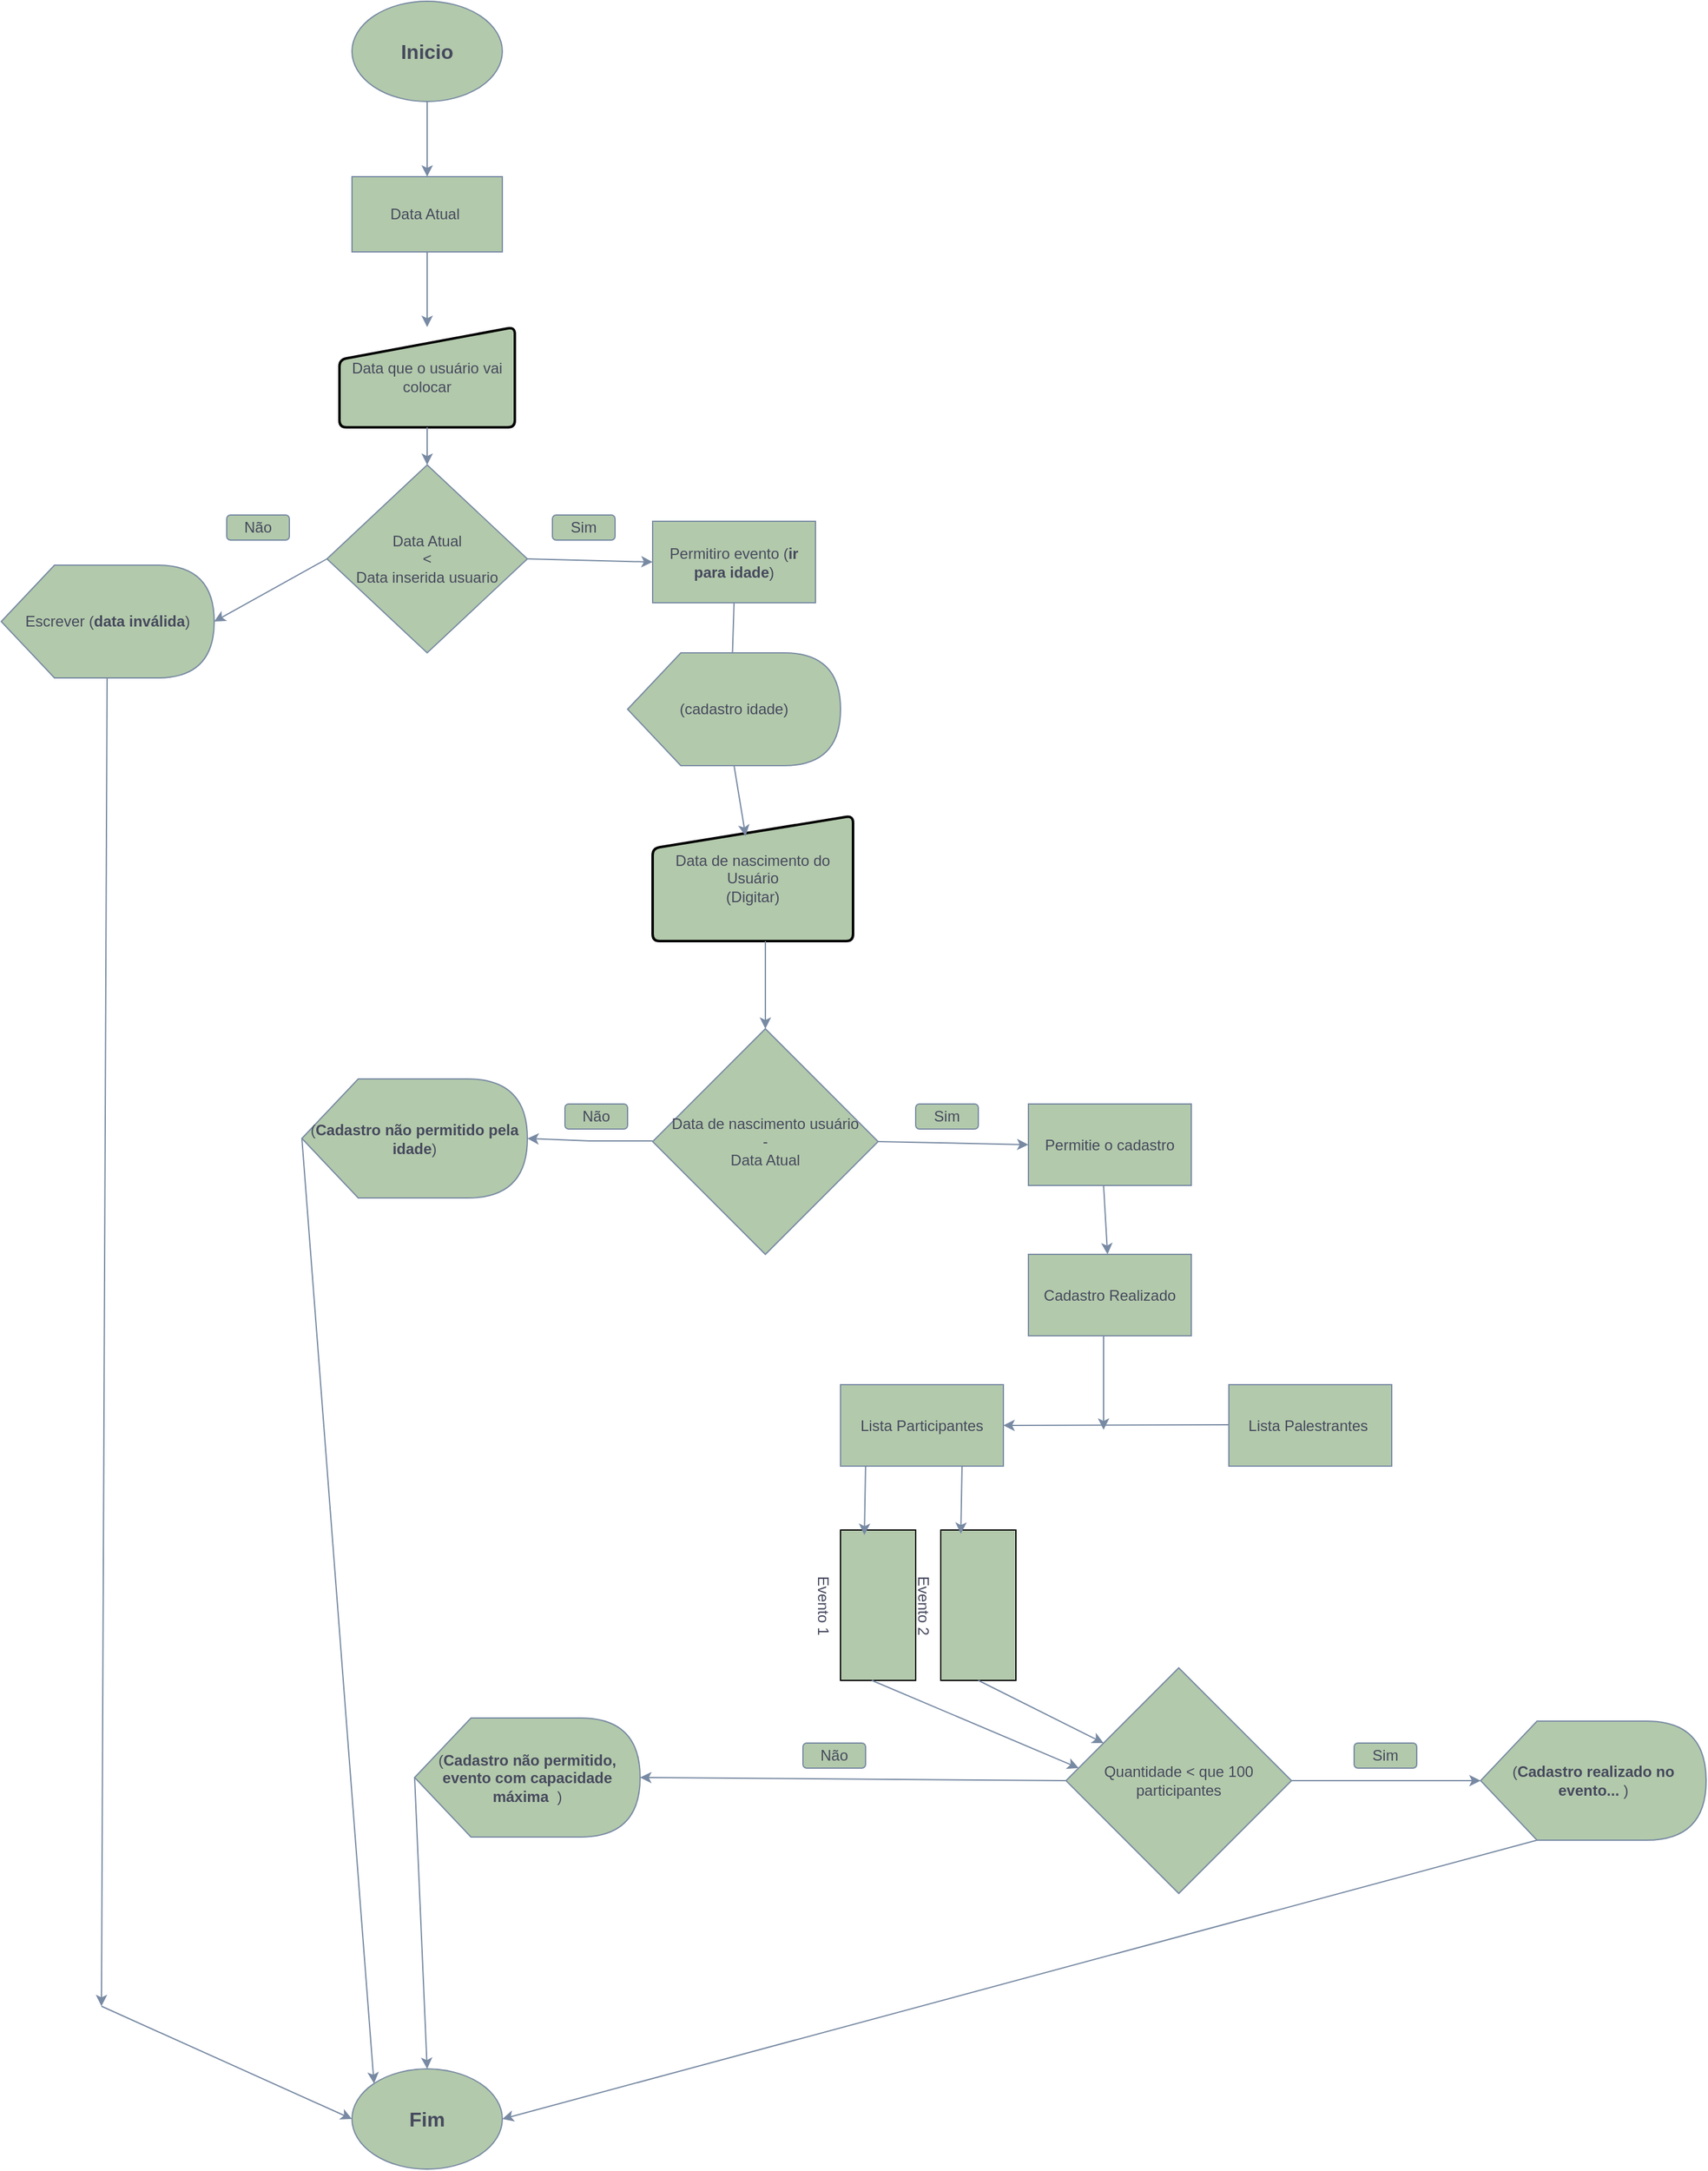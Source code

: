 <mxfile version="20.1.3" type="github">
  <diagram id="1iRgEVnKiaMN5yoM-uST" name="Página-1">
    <mxGraphModel dx="1185" dy="581" grid="1" gridSize="10" guides="1" tooltips="1" connect="1" arrows="1" fold="1" page="1" pageScale="1" pageWidth="827" pageHeight="1169" math="0" shadow="0">
      <root>
        <mxCell id="0" />
        <mxCell id="1" parent="0" />
        <mxCell id="JSjy1cxlgKcaDX9TTvAw-1" value="&lt;font style=&quot;vertical-align: inherit;&quot;&gt;&lt;font style=&quot;vertical-align: inherit;&quot;&gt;&lt;font style=&quot;vertical-align: inherit;&quot;&gt;&lt;font style=&quot;vertical-align: inherit;&quot;&gt;&lt;font size=&quot;3&quot;&gt;&lt;b&gt;Inicio&lt;/b&gt;&lt;/font&gt;&lt;br&gt;&lt;/font&gt;&lt;/font&gt;&lt;/font&gt;&lt;/font&gt;" style="ellipse;whiteSpace=wrap;html=1;fontColor=#46495D;strokeColor=#788AA3;fillColor=#B2C9AB;" vertex="1" parent="1">
          <mxGeometry x="340" width="120" height="80" as="geometry" />
        </mxCell>
        <mxCell id="JSjy1cxlgKcaDX9TTvAw-2" value="&lt;font style=&quot;vertical-align: inherit;&quot;&gt;&lt;font style=&quot;vertical-align: inherit;&quot;&gt;Data Atual&amp;nbsp;&lt;/font&gt;&lt;/font&gt;" style="rounded=0;whiteSpace=wrap;html=1;fontColor=#46495D;strokeColor=#788AA3;fillColor=#B2C9AB;" vertex="1" parent="1">
          <mxGeometry x="340" y="140" width="120" height="60" as="geometry" />
        </mxCell>
        <mxCell id="JSjy1cxlgKcaDX9TTvAw-3" value="" style="endArrow=classic;html=1;rounded=0;fontColor=#46495D;strokeColor=#788AA3;fillColor=#B2C9AB;entryX=0.5;entryY=0;entryDx=0;entryDy=0;" edge="1" parent="1" source="JSjy1cxlgKcaDX9TTvAw-1" target="JSjy1cxlgKcaDX9TTvAw-2">
          <mxGeometry width="50" height="50" relative="1" as="geometry">
            <mxPoint x="390" y="220" as="sourcePoint" />
            <mxPoint x="410" y="340" as="targetPoint" />
          </mxGeometry>
        </mxCell>
        <mxCell id="JSjy1cxlgKcaDX9TTvAw-4" value="Data que o usuário vai colocar" style="html=1;strokeWidth=2;shape=manualInput;whiteSpace=wrap;rounded=1;size=26;arcSize=11;fontColor=#46495D;fillColor=#B2C9AB;" vertex="1" parent="1">
          <mxGeometry x="330" y="260" width="140" height="80" as="geometry" />
        </mxCell>
        <mxCell id="JSjy1cxlgKcaDX9TTvAw-5" value="" style="endArrow=classic;html=1;rounded=0;fontColor=#46495D;strokeColor=#788AA3;fillColor=#B2C9AB;exitX=0.5;exitY=1;exitDx=0;exitDy=0;" edge="1" parent="1" source="JSjy1cxlgKcaDX9TTvAw-2" target="JSjy1cxlgKcaDX9TTvAw-4">
          <mxGeometry width="50" height="50" relative="1" as="geometry">
            <mxPoint x="360" y="380" as="sourcePoint" />
            <mxPoint x="410" y="330" as="targetPoint" />
          </mxGeometry>
        </mxCell>
        <mxCell id="JSjy1cxlgKcaDX9TTvAw-6" value="Data Atual&lt;br&gt;&amp;lt;&lt;br&gt;Data inserida usuario" style="rhombus;whiteSpace=wrap;html=1;fontColor=#46495D;strokeColor=#788AA3;fillColor=#B2C9AB;" vertex="1" parent="1">
          <mxGeometry x="320" y="370" width="160" height="150" as="geometry" />
        </mxCell>
        <mxCell id="JSjy1cxlgKcaDX9TTvAw-8" value="" style="endArrow=classic;html=1;rounded=0;fontColor=#46495D;strokeColor=#788AA3;fillColor=#B2C9AB;entryX=0.5;entryY=0;entryDx=0;entryDy=0;exitX=0.5;exitY=1;exitDx=0;exitDy=0;" edge="1" parent="1" source="JSjy1cxlgKcaDX9TTvAw-4" target="JSjy1cxlgKcaDX9TTvAw-6">
          <mxGeometry width="50" height="50" relative="1" as="geometry">
            <mxPoint x="360" y="360" as="sourcePoint" />
            <mxPoint x="410" y="310" as="targetPoint" />
          </mxGeometry>
        </mxCell>
        <mxCell id="JSjy1cxlgKcaDX9TTvAw-9" value="Permitiro evento (&lt;b&gt;ir para idade&lt;/b&gt;)" style="rounded=0;whiteSpace=wrap;html=1;fontColor=#46495D;strokeColor=#788AA3;fillColor=#B2C9AB;" vertex="1" parent="1">
          <mxGeometry x="580" y="415" width="130" height="65" as="geometry" />
        </mxCell>
        <mxCell id="JSjy1cxlgKcaDX9TTvAw-10" value="" style="endArrow=classic;html=1;rounded=0;fontColor=#46495D;strokeColor=#788AA3;fillColor=#B2C9AB;entryX=0;entryY=0.5;entryDx=0;entryDy=0;exitX=1;exitY=0.5;exitDx=0;exitDy=0;" edge="1" parent="1" source="JSjy1cxlgKcaDX9TTvAw-6" target="JSjy1cxlgKcaDX9TTvAw-9">
          <mxGeometry width="50" height="50" relative="1" as="geometry">
            <mxPoint x="360" y="360" as="sourcePoint" />
            <mxPoint x="410" y="310" as="targetPoint" />
          </mxGeometry>
        </mxCell>
        <mxCell id="JSjy1cxlgKcaDX9TTvAw-13" value="" style="endArrow=classic;html=1;rounded=0;fontColor=#46495D;strokeColor=#788AA3;fillColor=#B2C9AB;entryX=1;entryY=0.5;entryDx=0;entryDy=0;exitX=0;exitY=0.5;exitDx=0;exitDy=0;entryPerimeter=0;" edge="1" parent="1" source="JSjy1cxlgKcaDX9TTvAw-6" target="JSjy1cxlgKcaDX9TTvAw-21">
          <mxGeometry width="50" height="50" relative="1" as="geometry">
            <mxPoint x="360" y="350" as="sourcePoint" />
            <mxPoint x="210" y="490" as="targetPoint" />
          </mxGeometry>
        </mxCell>
        <mxCell id="JSjy1cxlgKcaDX9TTvAw-14" value="Sim" style="rounded=1;whiteSpace=wrap;html=1;fontColor=#46495D;strokeColor=#788AA3;fillColor=#B2C9AB;" vertex="1" parent="1">
          <mxGeometry x="500" y="410" width="50" height="20" as="geometry" />
        </mxCell>
        <mxCell id="JSjy1cxlgKcaDX9TTvAw-15" value="Não" style="rounded=1;whiteSpace=wrap;html=1;fontColor=#46495D;strokeColor=#788AA3;fillColor=#B2C9AB;" vertex="1" parent="1">
          <mxGeometry x="240" y="410" width="50" height="20" as="geometry" />
        </mxCell>
        <mxCell id="JSjy1cxlgKcaDX9TTvAw-16" value="Data de nascimento do Usuário&lt;br&gt;(Digitar)" style="html=1;strokeWidth=2;shape=manualInput;whiteSpace=wrap;rounded=1;size=26;arcSize=11;fontColor=#46495D;fillColor=#B2C9AB;" vertex="1" parent="1">
          <mxGeometry x="580" y="650" width="160" height="100" as="geometry" />
        </mxCell>
        <mxCell id="JSjy1cxlgKcaDX9TTvAw-17" value="" style="endArrow=classic;html=1;rounded=0;fontColor=#46495D;strokeColor=#788AA3;fillColor=#B2C9AB;exitX=0.5;exitY=1;exitDx=0;exitDy=0;entryX=0.464;entryY=0.163;entryDx=0;entryDy=0;entryPerimeter=0;startArrow=none;" edge="1" parent="1" source="JSjy1cxlgKcaDX9TTvAw-22" target="JSjy1cxlgKcaDX9TTvAw-16">
          <mxGeometry width="50" height="50" relative="1" as="geometry">
            <mxPoint x="570" y="540" as="sourcePoint" />
            <mxPoint x="640" y="540" as="targetPoint" />
          </mxGeometry>
        </mxCell>
        <mxCell id="JSjy1cxlgKcaDX9TTvAw-18" value="Data de nascimento usuário&lt;br&gt;-&lt;br&gt;Data Atual" style="rhombus;whiteSpace=wrap;html=1;fontColor=#46495D;strokeColor=#788AA3;fillColor=#B2C9AB;" vertex="1" parent="1">
          <mxGeometry x="580" y="820" width="180" height="180" as="geometry" />
        </mxCell>
        <mxCell id="JSjy1cxlgKcaDX9TTvAw-19" value="" style="endArrow=classic;html=1;rounded=0;fontColor=#46495D;strokeColor=#788AA3;fillColor=#B2C9AB;entryX=0.5;entryY=0;entryDx=0;entryDy=0;" edge="1" parent="1" target="JSjy1cxlgKcaDX9TTvAw-18">
          <mxGeometry width="50" height="50" relative="1" as="geometry">
            <mxPoint x="670" y="750" as="sourcePoint" />
            <mxPoint x="670" y="660" as="targetPoint" />
          </mxGeometry>
        </mxCell>
        <mxCell id="JSjy1cxlgKcaDX9TTvAw-21" value="Escrever (&lt;b&gt;data inválida&lt;/b&gt;)" style="shape=display;whiteSpace=wrap;html=1;fontColor=#46495D;strokeColor=#788AA3;fillColor=#B2C9AB;" vertex="1" parent="1">
          <mxGeometry x="60" y="450" width="170" height="90" as="geometry" />
        </mxCell>
        <mxCell id="JSjy1cxlgKcaDX9TTvAw-22" value="(cadastro idade)" style="shape=display;whiteSpace=wrap;html=1;fontColor=#46495D;strokeColor=#788AA3;fillColor=#B2C9AB;" vertex="1" parent="1">
          <mxGeometry x="560" y="520" width="170" height="90" as="geometry" />
        </mxCell>
        <mxCell id="JSjy1cxlgKcaDX9TTvAw-23" value="" style="endArrow=none;html=1;rounded=0;fontColor=#46495D;strokeColor=#788AA3;fillColor=#B2C9AB;exitX=0.5;exitY=1;exitDx=0;exitDy=0;entryX=0;entryY=0;entryDx=83.75;entryDy=0;entryPerimeter=0;" edge="1" parent="1" source="JSjy1cxlgKcaDX9TTvAw-9" target="JSjy1cxlgKcaDX9TTvAw-22">
          <mxGeometry width="50" height="50" relative="1" as="geometry">
            <mxPoint x="645" y="480" as="sourcePoint" />
            <mxPoint x="654.24" y="666.3" as="targetPoint" />
          </mxGeometry>
        </mxCell>
        <mxCell id="JSjy1cxlgKcaDX9TTvAw-24" value="" style="endArrow=classic;html=1;rounded=0;fontColor=#46495D;strokeColor=#788AA3;fillColor=#B2C9AB;entryX=1;entryY=0.5;entryDx=0;entryDy=0;entryPerimeter=0;" edge="1" parent="1" target="JSjy1cxlgKcaDX9TTvAw-26">
          <mxGeometry width="50" height="50" relative="1" as="geometry">
            <mxPoint x="580" y="909.5" as="sourcePoint" />
            <mxPoint x="480" y="909.5" as="targetPoint" />
            <Array as="points">
              <mxPoint x="550" y="909.5" />
              <mxPoint x="530" y="909.5" />
            </Array>
          </mxGeometry>
        </mxCell>
        <mxCell id="JSjy1cxlgKcaDX9TTvAw-25" value="Não" style="rounded=1;whiteSpace=wrap;html=1;fontColor=#46495D;strokeColor=#788AA3;fillColor=#B2C9AB;" vertex="1" parent="1">
          <mxGeometry x="510" y="880" width="50" height="20" as="geometry" />
        </mxCell>
        <mxCell id="JSjy1cxlgKcaDX9TTvAw-26" value="(&lt;b&gt;Cadastro não permitido pela idade&lt;/b&gt;)" style="shape=display;whiteSpace=wrap;html=1;fontColor=#46495D;strokeColor=#788AA3;fillColor=#B2C9AB;" vertex="1" parent="1">
          <mxGeometry x="300" y="860" width="180" height="95" as="geometry" />
        </mxCell>
        <mxCell id="JSjy1cxlgKcaDX9TTvAw-27" value="" style="endArrow=classic;html=1;rounded=0;fontColor=#46495D;strokeColor=#788AA3;fillColor=#B2C9AB;entryX=0;entryY=0.5;entryDx=0;entryDy=0;" edge="1" parent="1" target="JSjy1cxlgKcaDX9TTvAw-29">
          <mxGeometry width="50" height="50" relative="1" as="geometry">
            <mxPoint x="760" y="910" as="sourcePoint" />
            <mxPoint x="870" y="910" as="targetPoint" />
          </mxGeometry>
        </mxCell>
        <mxCell id="JSjy1cxlgKcaDX9TTvAw-28" value="Sim" style="rounded=1;whiteSpace=wrap;html=1;fontColor=#46495D;strokeColor=#788AA3;fillColor=#B2C9AB;" vertex="1" parent="1">
          <mxGeometry x="790" y="880" width="50" height="20" as="geometry" />
        </mxCell>
        <mxCell id="JSjy1cxlgKcaDX9TTvAw-29" value="Permitie o cadastro" style="rounded=0;whiteSpace=wrap;html=1;fontColor=#46495D;strokeColor=#788AA3;fillColor=#B2C9AB;" vertex="1" parent="1">
          <mxGeometry x="880" y="880" width="130" height="65" as="geometry" />
        </mxCell>
        <mxCell id="JSjy1cxlgKcaDX9TTvAw-30" value="Cadastro Realizado" style="rounded=0;whiteSpace=wrap;html=1;fontColor=#46495D;strokeColor=#788AA3;fillColor=#B2C9AB;" vertex="1" parent="1">
          <mxGeometry x="880" y="1000" width="130" height="65" as="geometry" />
        </mxCell>
        <mxCell id="JSjy1cxlgKcaDX9TTvAw-31" value="" style="endArrow=classic;html=1;rounded=0;fontColor=#46495D;strokeColor=#788AA3;fillColor=#B2C9AB;" edge="1" parent="1" target="JSjy1cxlgKcaDX9TTvAw-30">
          <mxGeometry width="50" height="50" relative="1" as="geometry">
            <mxPoint x="940" y="945" as="sourcePoint" />
            <mxPoint x="980" y="1005" as="targetPoint" />
          </mxGeometry>
        </mxCell>
        <mxCell id="JSjy1cxlgKcaDX9TTvAw-32" value="Lista Participantes" style="rounded=0;whiteSpace=wrap;html=1;fontColor=#46495D;strokeColor=#788AA3;fillColor=#B2C9AB;" vertex="1" parent="1">
          <mxGeometry x="730" y="1104" width="130" height="65" as="geometry" />
        </mxCell>
        <mxCell id="JSjy1cxlgKcaDX9TTvAw-33" value="Lista Palestrantes&amp;nbsp;" style="rounded=0;whiteSpace=wrap;html=1;fontColor=#46495D;strokeColor=#788AA3;fillColor=#B2C9AB;" vertex="1" parent="1">
          <mxGeometry x="1040" y="1104" width="130" height="65" as="geometry" />
        </mxCell>
        <mxCell id="JSjy1cxlgKcaDX9TTvAw-35" value="" style="endArrow=classic;html=1;rounded=0;fontColor=#46495D;strokeColor=#788AA3;fillColor=#B2C9AB;" edge="1" parent="1">
          <mxGeometry width="50" height="50" relative="1" as="geometry">
            <mxPoint x="940" y="1065" as="sourcePoint" />
            <mxPoint x="940" y="1140" as="targetPoint" />
          </mxGeometry>
        </mxCell>
        <mxCell id="JSjy1cxlgKcaDX9TTvAw-36" value="Quantidade &amp;lt; que 100 participantes" style="rhombus;whiteSpace=wrap;html=1;fontColor=#46495D;strokeColor=#788AA3;fillColor=#B2C9AB;" vertex="1" parent="1">
          <mxGeometry x="910" y="1330" width="180" height="180" as="geometry" />
        </mxCell>
        <mxCell id="JSjy1cxlgKcaDX9TTvAw-39" value="Evento 1" style="verticalLabelPosition=bottom;verticalAlign=top;html=1;shape=mxgraph.basic.rect;fillColor2=none;strokeWidth=1;size=20;indent=5;fontColor=#46495D;fillColor=#B2C9AB;rotation=90;" vertex="1" parent="1">
          <mxGeometry x="700" y="1250" width="120" height="60" as="geometry" />
        </mxCell>
        <mxCell id="JSjy1cxlgKcaDX9TTvAw-40" value="Evento 2" style="verticalLabelPosition=bottom;verticalAlign=top;html=1;shape=mxgraph.basic.rect;fillColor2=none;strokeWidth=1;size=20;indent=5;fontColor=#46495D;fillColor=#B2C9AB;rotation=90;" vertex="1" parent="1">
          <mxGeometry x="780" y="1250" width="120" height="60" as="geometry" />
        </mxCell>
        <mxCell id="JSjy1cxlgKcaDX9TTvAw-41" value="" style="endArrow=classic;html=1;rounded=0;fontColor=#46495D;strokeColor=#788AA3;fillColor=#B2C9AB;entryX=0.033;entryY=0.683;entryDx=0;entryDy=0;entryPerimeter=0;" edge="1" parent="1" target="JSjy1cxlgKcaDX9TTvAw-39">
          <mxGeometry width="50" height="50" relative="1" as="geometry">
            <mxPoint x="750" y="1169" as="sourcePoint" />
            <mxPoint x="750" y="1229" as="targetPoint" />
          </mxGeometry>
        </mxCell>
        <mxCell id="JSjy1cxlgKcaDX9TTvAw-42" value="" style="endArrow=classic;html=1;rounded=0;fontColor=#46495D;strokeColor=#788AA3;fillColor=#B2C9AB;entryX=0.025;entryY=0.733;entryDx=0;entryDy=0;entryPerimeter=0;" edge="1" parent="1" target="JSjy1cxlgKcaDX9TTvAw-40">
          <mxGeometry width="50" height="50" relative="1" as="geometry">
            <mxPoint x="827" y="1169" as="sourcePoint" />
            <mxPoint x="827" y="1229" as="targetPoint" />
          </mxGeometry>
        </mxCell>
        <mxCell id="JSjy1cxlgKcaDX9TTvAw-43" value="" style="endArrow=classic;html=1;rounded=0;fontColor=#46495D;strokeColor=#788AA3;fillColor=#B2C9AB;entryX=1;entryY=0.5;entryDx=0;entryDy=0;" edge="1" parent="1" target="JSjy1cxlgKcaDX9TTvAw-32">
          <mxGeometry width="50" height="50" relative="1" as="geometry">
            <mxPoint x="1040" y="1136" as="sourcePoint" />
            <mxPoint x="920" y="1136" as="targetPoint" />
          </mxGeometry>
        </mxCell>
        <mxCell id="JSjy1cxlgKcaDX9TTvAw-44" value="" style="endArrow=classic;html=1;rounded=0;fontColor=#46495D;strokeColor=#788AA3;fillColor=#B2C9AB;" edge="1" parent="1" target="JSjy1cxlgKcaDX9TTvAw-36">
          <mxGeometry width="50" height="50" relative="1" as="geometry">
            <mxPoint x="840" y="1340" as="sourcePoint" />
            <mxPoint x="900" y="1420" as="targetPoint" />
          </mxGeometry>
        </mxCell>
        <mxCell id="JSjy1cxlgKcaDX9TTvAw-45" value="" style="endArrow=classic;html=1;rounded=0;fontColor=#46495D;strokeColor=#788AA3;fillColor=#B2C9AB;entryX=0.056;entryY=0.444;entryDx=0;entryDy=0;entryPerimeter=0;" edge="1" parent="1" target="JSjy1cxlgKcaDX9TTvAw-36">
          <mxGeometry width="50" height="50" relative="1" as="geometry">
            <mxPoint x="755" y="1340" as="sourcePoint" />
            <mxPoint x="835" y="1420" as="targetPoint" />
          </mxGeometry>
        </mxCell>
        <mxCell id="JSjy1cxlgKcaDX9TTvAw-46" value="(&lt;b&gt;Cadastro não permitido, evento com capacidade máxima&amp;nbsp;&amp;nbsp;&lt;/b&gt;)" style="shape=display;whiteSpace=wrap;html=1;fontColor=#46495D;strokeColor=#788AA3;fillColor=#B2C9AB;" vertex="1" parent="1">
          <mxGeometry x="390" y="1370" width="180" height="95" as="geometry" />
        </mxCell>
        <mxCell id="JSjy1cxlgKcaDX9TTvAw-47" value="" style="endArrow=classic;html=1;rounded=0;fontColor=#46495D;strokeColor=#788AA3;fillColor=#B2C9AB;entryX=1;entryY=0.5;entryDx=0;entryDy=0;entryPerimeter=0;exitX=0;exitY=0.5;exitDx=0;exitDy=0;" edge="1" parent="1" source="JSjy1cxlgKcaDX9TTvAw-36" target="JSjy1cxlgKcaDX9TTvAw-46">
          <mxGeometry width="50" height="50" relative="1" as="geometry">
            <mxPoint x="905" y="1419.5" as="sourcePoint" />
            <mxPoint x="725" y="1419.5" as="targetPoint" />
          </mxGeometry>
        </mxCell>
        <mxCell id="JSjy1cxlgKcaDX9TTvAw-48" value="Não" style="rounded=1;whiteSpace=wrap;html=1;fontColor=#46495D;strokeColor=#788AA3;fillColor=#B2C9AB;" vertex="1" parent="1">
          <mxGeometry x="700" y="1390" width="50" height="20" as="geometry" />
        </mxCell>
        <mxCell id="JSjy1cxlgKcaDX9TTvAw-49" value="(&lt;b&gt;Cadastro realizado no evento...&amp;nbsp;&lt;/b&gt;)" style="shape=display;whiteSpace=wrap;html=1;fontColor=#46495D;strokeColor=#788AA3;fillColor=#B2C9AB;" vertex="1" parent="1">
          <mxGeometry x="1241" y="1372.5" width="180" height="95" as="geometry" />
        </mxCell>
        <mxCell id="JSjy1cxlgKcaDX9TTvAw-50" value="" style="endArrow=classic;html=1;rounded=0;fontColor=#46495D;strokeColor=#788AA3;fillColor=#B2C9AB;entryX=0;entryY=0.5;entryDx=0;entryDy=0;entryPerimeter=0;exitX=1;exitY=0.5;exitDx=0;exitDy=0;" edge="1" parent="1" source="JSjy1cxlgKcaDX9TTvAw-36" target="JSjy1cxlgKcaDX9TTvAw-49">
          <mxGeometry width="50" height="50" relative="1" as="geometry">
            <mxPoint x="1090" y="1420" as="sourcePoint" />
            <mxPoint x="1220" y="1400" as="targetPoint" />
          </mxGeometry>
        </mxCell>
        <mxCell id="JSjy1cxlgKcaDX9TTvAw-51" value="Sim" style="rounded=1;whiteSpace=wrap;html=1;fontColor=#46495D;strokeColor=#788AA3;fillColor=#B2C9AB;" vertex="1" parent="1">
          <mxGeometry x="1140" y="1390" width="50" height="20" as="geometry" />
        </mxCell>
        <mxCell id="JSjy1cxlgKcaDX9TTvAw-53" value="&lt;font style=&quot;vertical-align: inherit;&quot;&gt;&lt;font style=&quot;vertical-align: inherit;&quot;&gt;&lt;font style=&quot;vertical-align: inherit;&quot;&gt;&lt;font style=&quot;vertical-align: inherit;&quot;&gt;&lt;font size=&quot;3&quot;&gt;&lt;b&gt;Fim&lt;/b&gt;&lt;/font&gt;&lt;br&gt;&lt;/font&gt;&lt;/font&gt;&lt;/font&gt;&lt;/font&gt;" style="ellipse;whiteSpace=wrap;html=1;fontColor=#46495D;strokeColor=#788AA3;fillColor=#B2C9AB;" vertex="1" parent="1">
          <mxGeometry x="340" y="1650" width="120" height="80" as="geometry" />
        </mxCell>
        <mxCell id="JSjy1cxlgKcaDX9TTvAw-54" value="" style="endArrow=classic;html=1;rounded=0;fontColor=#46495D;strokeColor=#788AA3;fillColor=#B2C9AB;" edge="1" parent="1">
          <mxGeometry width="50" height="50" relative="1" as="geometry">
            <mxPoint x="144.5" y="540" as="sourcePoint" />
            <mxPoint x="140" y="1600" as="targetPoint" />
          </mxGeometry>
        </mxCell>
        <mxCell id="JSjy1cxlgKcaDX9TTvAw-55" value="" style="endArrow=classic;html=1;rounded=0;fontColor=#46495D;strokeColor=#788AA3;fillColor=#B2C9AB;entryX=0;entryY=0.5;entryDx=0;entryDy=0;" edge="1" parent="1" target="JSjy1cxlgKcaDX9TTvAw-53">
          <mxGeometry width="50" height="50" relative="1" as="geometry">
            <mxPoint x="140" y="1600" as="sourcePoint" />
            <mxPoint x="190" y="1550" as="targetPoint" />
          </mxGeometry>
        </mxCell>
        <mxCell id="JSjy1cxlgKcaDX9TTvAw-56" value="" style="endArrow=classic;html=1;rounded=0;fontColor=#46495D;strokeColor=#788AA3;fillColor=#B2C9AB;exitX=0;exitY=0.5;exitDx=0;exitDy=0;exitPerimeter=0;entryX=0;entryY=0;entryDx=0;entryDy=0;" edge="1" parent="1" source="JSjy1cxlgKcaDX9TTvAw-26" target="JSjy1cxlgKcaDX9TTvAw-53">
          <mxGeometry width="50" height="50" relative="1" as="geometry">
            <mxPoint x="330" y="1120" as="sourcePoint" />
            <mxPoint x="380" y="1070" as="targetPoint" />
          </mxGeometry>
        </mxCell>
        <mxCell id="JSjy1cxlgKcaDX9TTvAw-57" value="" style="endArrow=classic;html=1;rounded=0;fontColor=#46495D;strokeColor=#788AA3;fillColor=#B2C9AB;entryX=0.5;entryY=0;entryDx=0;entryDy=0;exitX=0;exitY=0.5;exitDx=0;exitDy=0;exitPerimeter=0;" edge="1" parent="1" source="JSjy1cxlgKcaDX9TTvAw-46" target="JSjy1cxlgKcaDX9TTvAw-53">
          <mxGeometry width="50" height="50" relative="1" as="geometry">
            <mxPoint x="390" y="1420" as="sourcePoint" />
            <mxPoint x="380" y="1490" as="targetPoint" />
          </mxGeometry>
        </mxCell>
        <mxCell id="JSjy1cxlgKcaDX9TTvAw-58" value="" style="endArrow=classic;html=1;rounded=0;fontColor=#46495D;strokeColor=#788AA3;fillColor=#B2C9AB;entryX=1;entryY=0.5;entryDx=0;entryDy=0;exitX=0;exitY=0;exitDx=45;exitDy=95;exitPerimeter=0;" edge="1" parent="1" source="JSjy1cxlgKcaDX9TTvAw-49" target="JSjy1cxlgKcaDX9TTvAw-53">
          <mxGeometry width="50" height="50" relative="1" as="geometry">
            <mxPoint x="1290" y="1467.5" as="sourcePoint" />
            <mxPoint x="1190" y="1547.5" as="targetPoint" />
          </mxGeometry>
        </mxCell>
      </root>
    </mxGraphModel>
  </diagram>
</mxfile>
